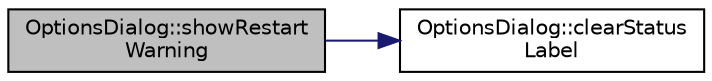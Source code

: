 digraph "OptionsDialog::showRestartWarning"
{
  edge [fontname="Helvetica",fontsize="10",labelfontname="Helvetica",labelfontsize="10"];
  node [fontname="Helvetica",fontsize="10",shape=record];
  rankdir="LR";
  Node68 [label="OptionsDialog::showRestart\lWarning",height=0.2,width=0.4,color="black", fillcolor="grey75", style="filled", fontcolor="black"];
  Node68 -> Node69 [color="midnightblue",fontsize="10",style="solid",fontname="Helvetica"];
  Node69 [label="OptionsDialog::clearStatus\lLabel",height=0.2,width=0.4,color="black", fillcolor="white", style="filled",URL="$class_options_dialog.html#acd07b7058fd097bea5beb5cdd6fc1ad9"];
}
